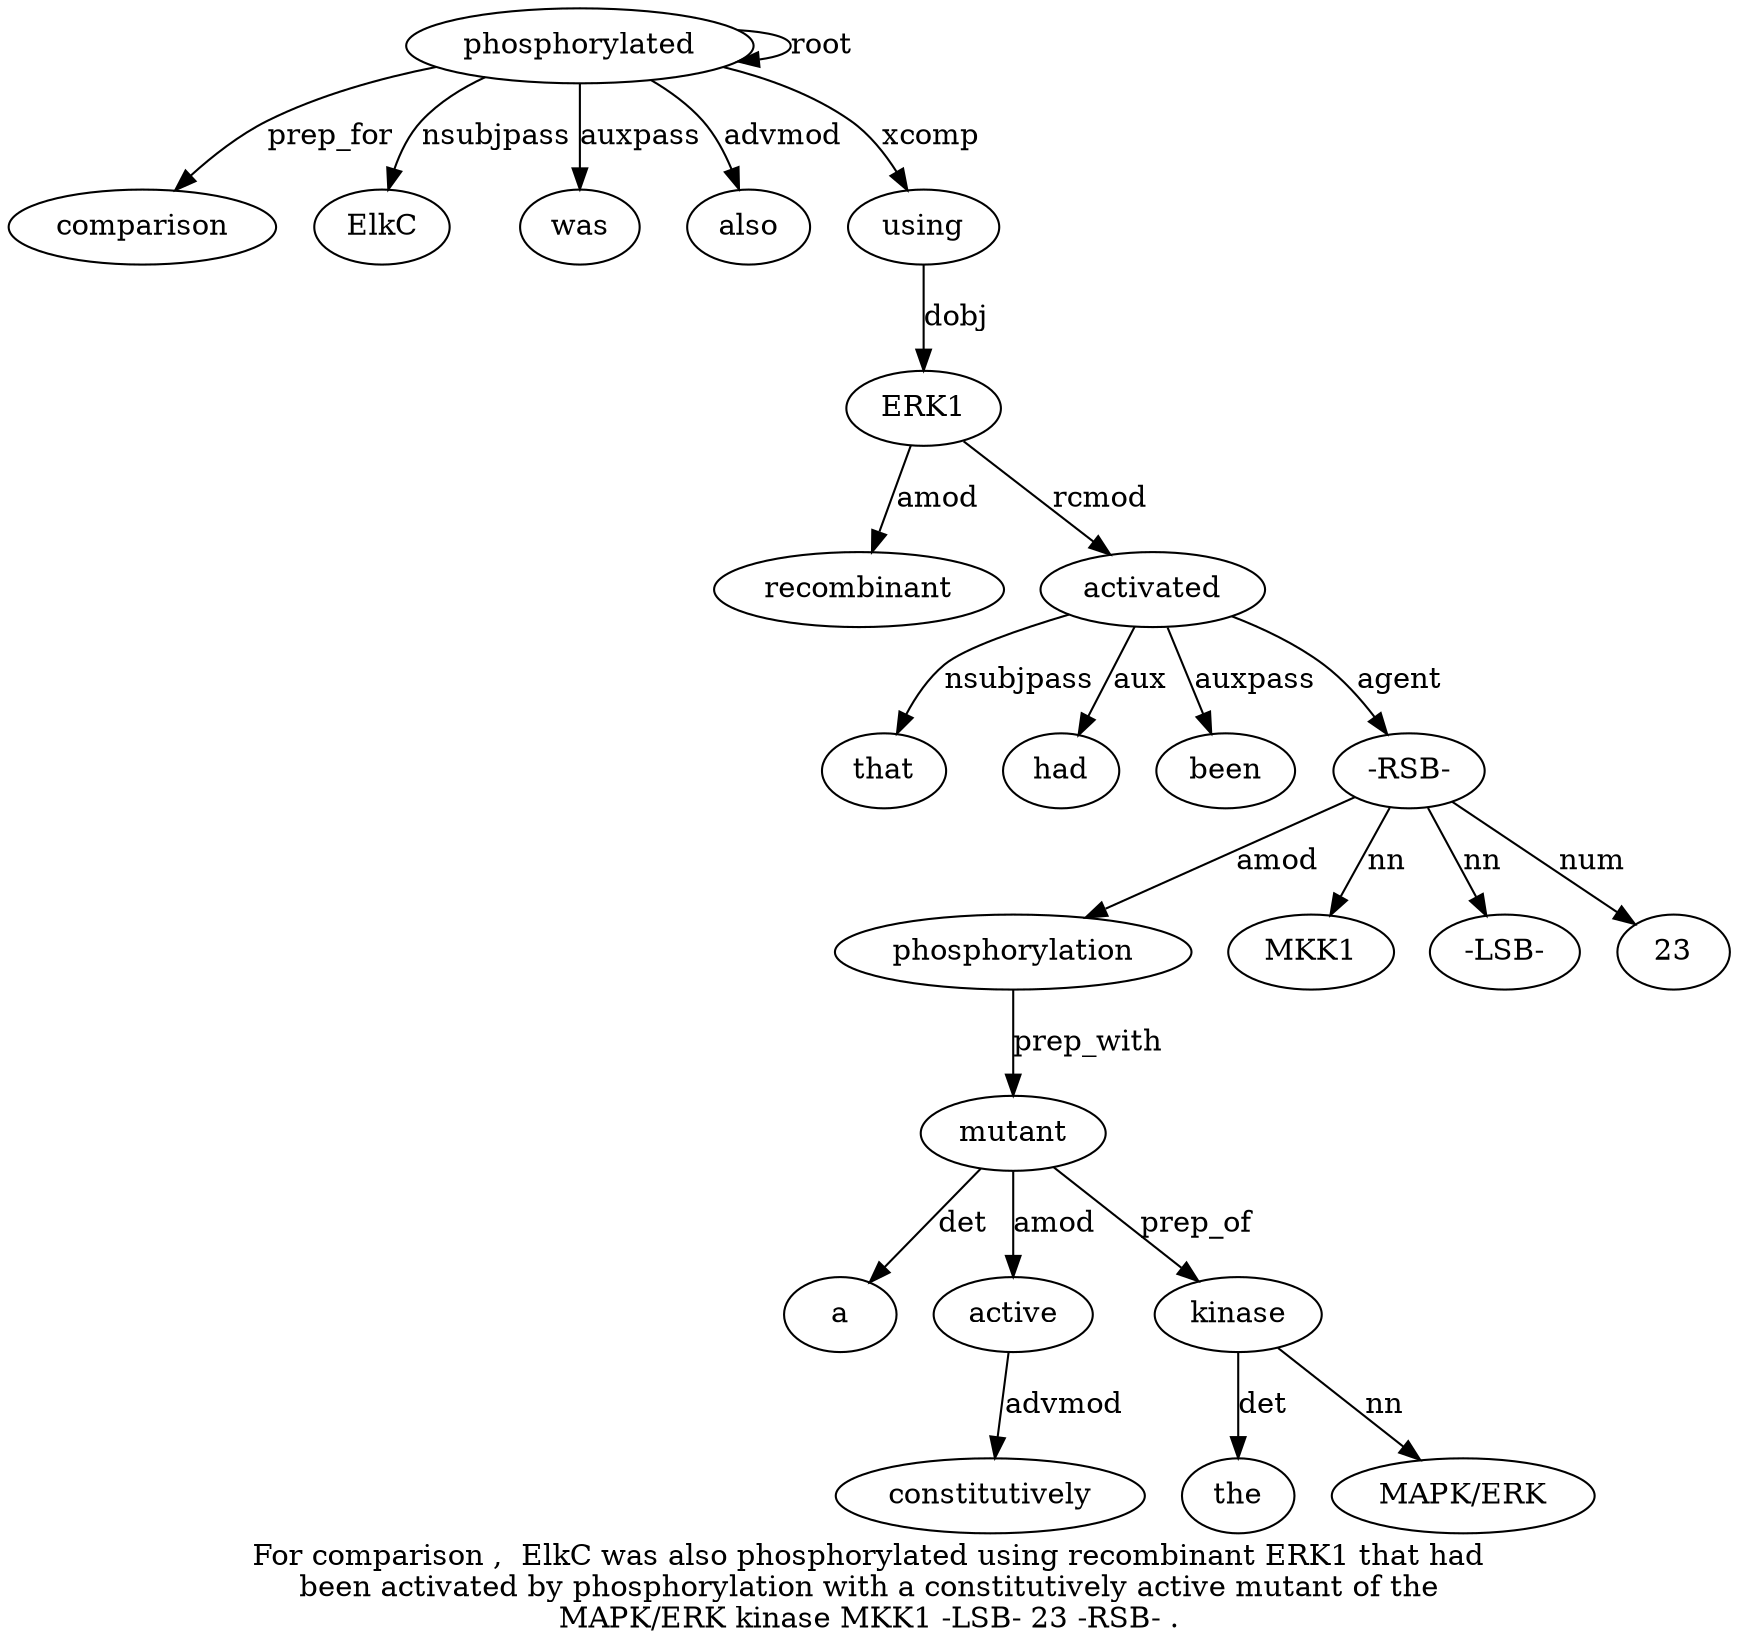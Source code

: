 digraph "For comparison ,  ElkC was also phosphorylated using recombinant ERK1 that had been activated by phosphorylation with a constitutively active mutant of the MAPK/ERK kinase MKK1 -LSB- 23 -RSB- ." {
label="For comparison ,  ElkC was also phosphorylated using recombinant ERK1 that had
been activated by phosphorylation with a constitutively active mutant of the
MAPK/ERK kinase MKK1 -LSB- 23 -RSB- .";
phosphorylated7 [style=filled, fillcolor=white, label=phosphorylated];
comparison2 [style=filled, fillcolor=white, label=comparison];
phosphorylated7 -> comparison2  [label=prep_for];
ElkC4 [style=filled, fillcolor=white, label=ElkC];
phosphorylated7 -> ElkC4  [label=nsubjpass];
was5 [style=filled, fillcolor=white, label=was];
phosphorylated7 -> was5  [label=auxpass];
also6 [style=filled, fillcolor=white, label=also];
phosphorylated7 -> also6  [label=advmod];
phosphorylated7 -> phosphorylated7  [label=root];
using8 [style=filled, fillcolor=white, label=using];
phosphorylated7 -> using8  [label=xcomp];
ERK110 [style=filled, fillcolor=white, label=ERK1];
recombinant9 [style=filled, fillcolor=white, label=recombinant];
ERK110 -> recombinant9  [label=amod];
using8 -> ERK110  [label=dobj];
activated14 [style=filled, fillcolor=white, label=activated];
that11 [style=filled, fillcolor=white, label=that];
activated14 -> that11  [label=nsubjpass];
had12 [style=filled, fillcolor=white, label=had];
activated14 -> had12  [label=aux];
been13 [style=filled, fillcolor=white, label=been];
activated14 -> been13  [label=auxpass];
ERK110 -> activated14  [label=rcmod];
"-RSB-29" [style=filled, fillcolor=white, label="-RSB-"];
phosphorylation16 [style=filled, fillcolor=white, label=phosphorylation];
"-RSB-29" -> phosphorylation16  [label=amod];
mutant21 [style=filled, fillcolor=white, label=mutant];
a18 [style=filled, fillcolor=white, label=a];
mutant21 -> a18  [label=det];
active20 [style=filled, fillcolor=white, label=active];
constitutively19 [style=filled, fillcolor=white, label=constitutively];
active20 -> constitutively19  [label=advmod];
mutant21 -> active20  [label=amod];
phosphorylation16 -> mutant21  [label=prep_with];
kinase25 [style=filled, fillcolor=white, label=kinase];
the23 [style=filled, fillcolor=white, label=the];
kinase25 -> the23  [label=det];
"MAPK/ERK24" [style=filled, fillcolor=white, label="MAPK/ERK"];
kinase25 -> "MAPK/ERK24"  [label=nn];
mutant21 -> kinase25  [label=prep_of];
MKK126 [style=filled, fillcolor=white, label=MKK1];
"-RSB-29" -> MKK126  [label=nn];
"-LSB-27" [style=filled, fillcolor=white, label="-LSB-"];
"-RSB-29" -> "-LSB-27"  [label=nn];
2328 [style=filled, fillcolor=white, label=23];
"-RSB-29" -> 2328  [label=num];
activated14 -> "-RSB-29"  [label=agent];
}

